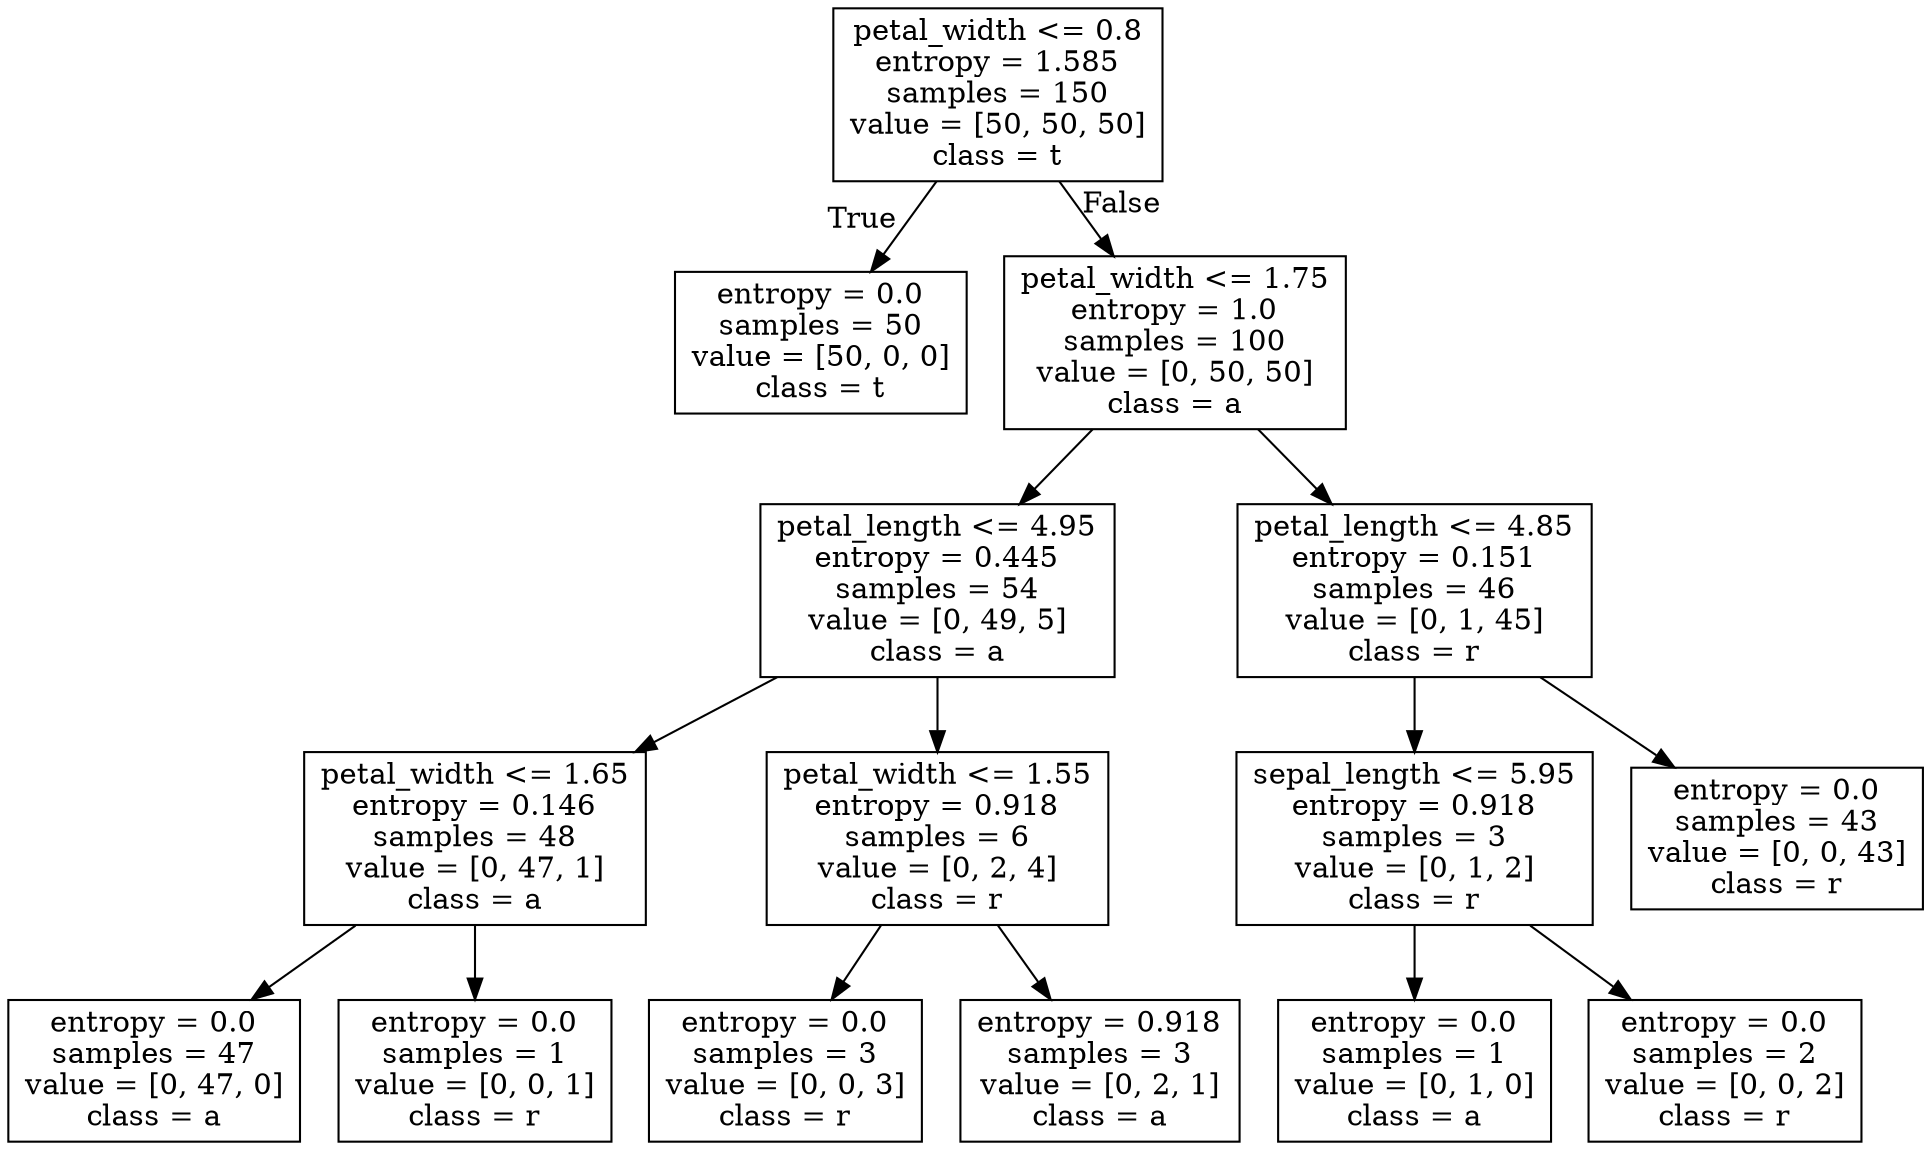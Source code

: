 digraph Tree {
node [shape=box] ;
0 [label="petal_width <= 0.8\nentropy = 1.585\nsamples = 150\nvalue = [50, 50, 50]\nclass = t"] ;
1 [label="entropy = 0.0\nsamples = 50\nvalue = [50, 0, 0]\nclass = t"] ;
0 -> 1 [labeldistance=2.5, labelangle=45, headlabel="True"] ;
2 [label="petal_width <= 1.75\nentropy = 1.0\nsamples = 100\nvalue = [0, 50, 50]\nclass = a"] ;
0 -> 2 [labeldistance=2.5, labelangle=-45, headlabel="False"] ;
3 [label="petal_length <= 4.95\nentropy = 0.445\nsamples = 54\nvalue = [0, 49, 5]\nclass = a"] ;
2 -> 3 ;
4 [label="petal_width <= 1.65\nentropy = 0.146\nsamples = 48\nvalue = [0, 47, 1]\nclass = a"] ;
3 -> 4 ;
5 [label="entropy = 0.0\nsamples = 47\nvalue = [0, 47, 0]\nclass = a"] ;
4 -> 5 ;
6 [label="entropy = 0.0\nsamples = 1\nvalue = [0, 0, 1]\nclass = r"] ;
4 -> 6 ;
7 [label="petal_width <= 1.55\nentropy = 0.918\nsamples = 6\nvalue = [0, 2, 4]\nclass = r"] ;
3 -> 7 ;
8 [label="entropy = 0.0\nsamples = 3\nvalue = [0, 0, 3]\nclass = r"] ;
7 -> 8 ;
9 [label="entropy = 0.918\nsamples = 3\nvalue = [0, 2, 1]\nclass = a"] ;
7 -> 9 ;
10 [label="petal_length <= 4.85\nentropy = 0.151\nsamples = 46\nvalue = [0, 1, 45]\nclass = r"] ;
2 -> 10 ;
11 [label="sepal_length <= 5.95\nentropy = 0.918\nsamples = 3\nvalue = [0, 1, 2]\nclass = r"] ;
10 -> 11 ;
12 [label="entropy = 0.0\nsamples = 1\nvalue = [0, 1, 0]\nclass = a"] ;
11 -> 12 ;
13 [label="entropy = 0.0\nsamples = 2\nvalue = [0, 0, 2]\nclass = r"] ;
11 -> 13 ;
14 [label="entropy = 0.0\nsamples = 43\nvalue = [0, 0, 43]\nclass = r"] ;
10 -> 14 ;
}